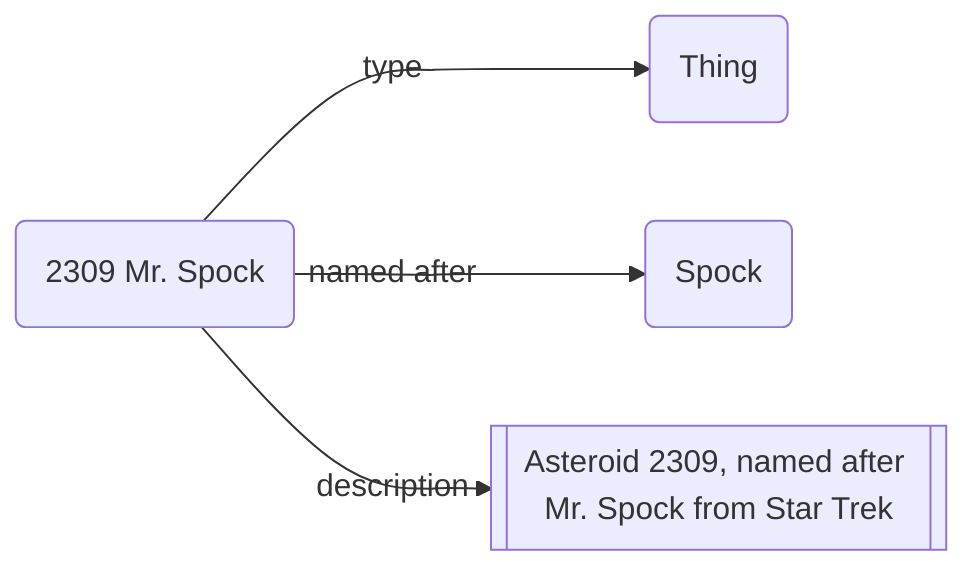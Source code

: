 graph LR
  https___dbpedia_org_resource_2309_Mr__Spock("2309 Mr. Spock")
  click https___dbpedia_org_resource_2309_Mr__Spock "https://dbpedia.org/resource/2309_Mr._Spock"
  https___schema_org_Thing("Thing")
  click https___schema_org_Thing "https://schema.org/Thing"
  https___dbpedia_org_resource_2309_Mr__Spock("2309 Mr. Spock")
  click https___dbpedia_org_resource_2309_Mr__Spock "https://dbpedia.org/resource/2309_Mr._Spock"
  https___dbpedia_org_resource_Spock("Spock")
  click https___dbpedia_org_resource_Spock "https://dbpedia.org/resource/Spock"
  https___dbpedia_org_resource_2309_Mr__Spock("2309 Mr. Spock")
  click https___dbpedia_org_resource_2309_Mr__Spock "https://dbpedia.org/resource/2309_Mr._Spock"
  Literal-fb3b883d09405ded0240ac25e05f3e9d[["Asteroid 2309, named after Mr. Spock from Star Trek"]]
  https___dbpedia_org_resource_2309_Mr__Spock --- bba306a162268892860702ccfe86546a(["type"])--> https___schema_org_Thing
  click bba306a162268892860702ccfe86546a "https://www.w3.org/1999/02/22-rdf-syntax-ns#type"
  class bba306a162268892860702ccfe86546a predicate
  https___dbpedia_org_resource_2309_Mr__Spock --- d6579ddc6337d85d3453e6b552b8e3c9(["named after"])--> https___dbpedia_org_resource_Spock
  click d6579ddc6337d85d3453e6b552b8e3c9 "https://www.wikidata.org/entity/P138"
  class d6579ddc6337d85d3453e6b552b8e3c9 predicate
  https___dbpedia_org_resource_2309_Mr__Spock --- 0366bb6eff71464e6d38ce17c6ffda0d(["description"])--> Literal-fb3b883d09405ded0240ac25e05f3e9d
  click 0366bb6eff71464e6d38ce17c6ffda0d "https://schema.org/description"
  class 0366bb6eff71464e6d38ce17c6ffda0d predicate
  classDef predicate fill:none,stroke:none,stroke-width:0px;